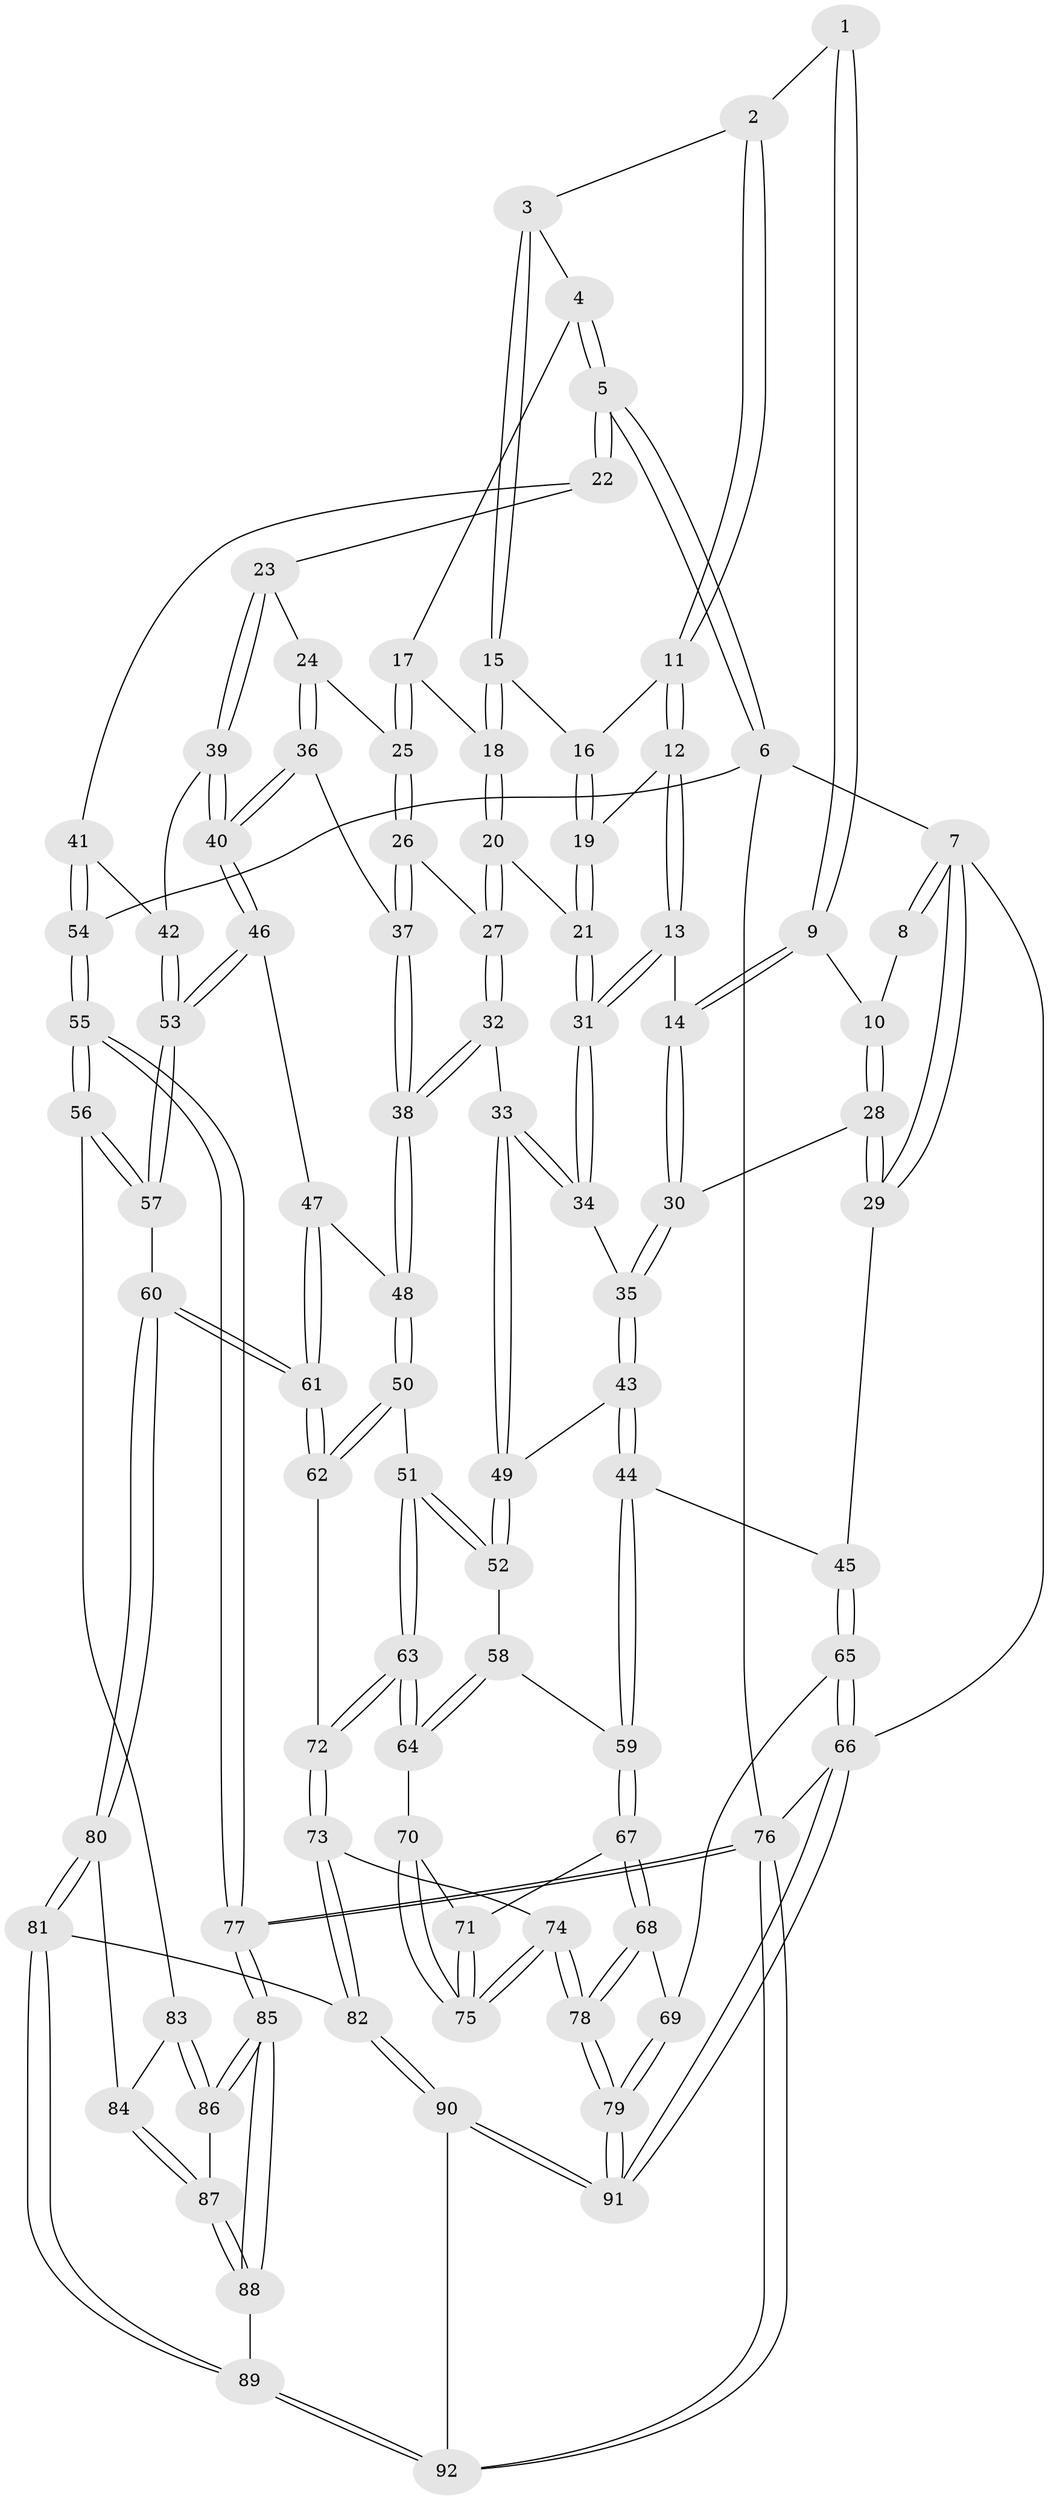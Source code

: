 // coarse degree distribution, {2: 0.13043478260869565, 3: 0.5217391304347826, 5: 0.13043478260869565, 4: 0.1956521739130435, 6: 0.021739130434782608}
// Generated by graph-tools (version 1.1) at 2025/54/03/04/25 22:54:28]
// undirected, 92 vertices, 227 edges
graph export_dot {
  node [color=gray90,style=filled];
  1 [pos="+0.14807503395345817+0"];
  2 [pos="+0.3360213790704331+0"];
  3 [pos="+0.7314183552938697+0"];
  4 [pos="+0.8703294170191674+0"];
  5 [pos="+1+0"];
  6 [pos="+1+0"];
  7 [pos="+0+0"];
  8 [pos="+0.08303211069835999+0"];
  9 [pos="+0.18347651610602989+0.11566956661065371"];
  10 [pos="+0.09277692532557238+0.15031379819456764"];
  11 [pos="+0.3592954692121196+0"];
  12 [pos="+0.36434003516373126+0"];
  13 [pos="+0.32684455988027067+0.12211802444573806"];
  14 [pos="+0.22610302109165517+0.18936877764009327"];
  15 [pos="+0.5721356604759776+0.08335694610289399"];
  16 [pos="+0.5356726583661415+0.05712865362748123"];
  17 [pos="+0.6695451124100263+0.09840363812888513"];
  18 [pos="+0.5902947514416349+0.11581406265487072"];
  19 [pos="+0.47012351916112827+0.14327388306782235"];
  20 [pos="+0.5562353625876965+0.18446453266803253"];
  21 [pos="+0.4777598688253397+0.15960075946190336"];
  22 [pos="+0.9416829780857668+0.11743289512296824"];
  23 [pos="+0.9022565369112349+0.1545128762166705"];
  24 [pos="+0.8274487176067142+0.17445145750185317"];
  25 [pos="+0.7220985605426146+0.18075827746159445"];
  26 [pos="+0.6949639950807726+0.21576501612806193"];
  27 [pos="+0.5582575514322974+0.19060422619080333"];
  28 [pos="+0.08083151874563758+0.1726724992987846"];
  29 [pos="+0+0.26796141388058026"];
  30 [pos="+0.2096761760444777+0.24229330309086305"];
  31 [pos="+0.3919965876182328+0.23020464340575142"];
  32 [pos="+0.5473864286621827+0.3009975661080691"];
  33 [pos="+0.3986189552915142+0.28778025886457675"];
  34 [pos="+0.3882552069988654+0.26746184877403373"];
  35 [pos="+0.21097522670650468+0.254188953440076"];
  36 [pos="+0.7415311847116116+0.3047772272234277"];
  37 [pos="+0.6926259508857813+0.24925268067496928"];
  38 [pos="+0.5758826073560043+0.34202775108926375"];
  39 [pos="+0.8578756613961607+0.3139705878404519"];
  40 [pos="+0.7546385845318283+0.3435713927488361"];
  41 [pos="+0.964515319538219+0.3649776331986664"];
  42 [pos="+0.8782481522708769+0.3491263168057355"];
  43 [pos="+0.18381549088884067+0.3230624021580794"];
  44 [pos="+0.07456309982873097+0.3968017072962926"];
  45 [pos="+0+0.38434499702299163"];
  46 [pos="+0.6948577601512242+0.44671497840502633"];
  47 [pos="+0.6827652901498598+0.4485071281558911"];
  48 [pos="+0.5987778680626057+0.43818479347351136"];
  49 [pos="+0.3572245903295773+0.42161806909387484"];
  50 [pos="+0.5335291582669489+0.4935412745234034"];
  51 [pos="+0.48650180142885086+0.5149783928237757"];
  52 [pos="+0.3605571831803542+0.43224148107805715"];
  53 [pos="+0.8512662854651915+0.5203438421029691"];
  54 [pos="+1+0.5028931790990654"];
  55 [pos="+1+0.6121438062113889"];
  56 [pos="+1+0.6157295236860608"];
  57 [pos="+0.8733470083573107+0.5443863938236173"];
  58 [pos="+0.2426208880066469+0.5285327993915969"];
  59 [pos="+0.20173028166351523+0.5472148837087398"];
  60 [pos="+0.6962503181819576+0.7051797342185605"];
  61 [pos="+0.6955405623870552+0.7046172612475595"];
  62 [pos="+0.6864898736722663+0.7011009150111819"];
  63 [pos="+0.4686988193313085+0.5702607203494096"];
  64 [pos="+0.38370848277504244+0.6088311786417707"];
  65 [pos="+0+0.663184520498354"];
  66 [pos="+0+1"];
  67 [pos="+0.18669465226366547+0.6507126058500302"];
  68 [pos="+0.1669417820812918+0.6696294853658025"];
  69 [pos="+0.04644191321674758+0.686949418088178"];
  70 [pos="+0.3634827305967397+0.6283329705346644"];
  71 [pos="+0.22363812376403397+0.6601564562750443"];
  72 [pos="+0.4996338021781618+0.6965647213843541"];
  73 [pos="+0.46792229421402154+0.7698592226257358"];
  74 [pos="+0.3622386086087091+0.7682790817906574"];
  75 [pos="+0.36050578384599674+0.7655099429306542"];
  76 [pos="+1+1"];
  77 [pos="+1+1"];
  78 [pos="+0.23048270841720278+0.93198302862863"];
  79 [pos="+0.19069805564136408+1"];
  80 [pos="+0.7031997317230406+0.7268543653258395"];
  81 [pos="+0.6336753545962814+0.8675926157594486"];
  82 [pos="+0.52388489161753+0.8852438595661981"];
  83 [pos="+0.9060896814111549+0.7444712290656336"];
  84 [pos="+0.8232441138794112+0.7836929867946762"];
  85 [pos="+1+0.9656995717960418"];
  86 [pos="+0.9231516428057891+0.8779156712002449"];
  87 [pos="+0.8220434119309848+0.8727112390878208"];
  88 [pos="+0.7953348621787533+0.9355011470734665"];
  89 [pos="+0.7518157727621639+0.9775808979629264"];
  90 [pos="+0.37226606352104047+1"];
  91 [pos="+0.1798715583751306+1"];
  92 [pos="+0.7479333287119133+1"];
  1 -- 2;
  1 -- 9;
  1 -- 9;
  2 -- 3;
  2 -- 11;
  2 -- 11;
  3 -- 4;
  3 -- 15;
  3 -- 15;
  4 -- 5;
  4 -- 5;
  4 -- 17;
  5 -- 6;
  5 -- 6;
  5 -- 22;
  5 -- 22;
  6 -- 7;
  6 -- 54;
  6 -- 76;
  7 -- 8;
  7 -- 8;
  7 -- 29;
  7 -- 29;
  7 -- 66;
  8 -- 10;
  9 -- 10;
  9 -- 14;
  9 -- 14;
  10 -- 28;
  10 -- 28;
  11 -- 12;
  11 -- 12;
  11 -- 16;
  12 -- 13;
  12 -- 13;
  12 -- 19;
  13 -- 14;
  13 -- 31;
  13 -- 31;
  14 -- 30;
  14 -- 30;
  15 -- 16;
  15 -- 18;
  15 -- 18;
  16 -- 19;
  16 -- 19;
  17 -- 18;
  17 -- 25;
  17 -- 25;
  18 -- 20;
  18 -- 20;
  19 -- 21;
  19 -- 21;
  20 -- 21;
  20 -- 27;
  20 -- 27;
  21 -- 31;
  21 -- 31;
  22 -- 23;
  22 -- 41;
  23 -- 24;
  23 -- 39;
  23 -- 39;
  24 -- 25;
  24 -- 36;
  24 -- 36;
  25 -- 26;
  25 -- 26;
  26 -- 27;
  26 -- 37;
  26 -- 37;
  27 -- 32;
  27 -- 32;
  28 -- 29;
  28 -- 29;
  28 -- 30;
  29 -- 45;
  30 -- 35;
  30 -- 35;
  31 -- 34;
  31 -- 34;
  32 -- 33;
  32 -- 38;
  32 -- 38;
  33 -- 34;
  33 -- 34;
  33 -- 49;
  33 -- 49;
  34 -- 35;
  35 -- 43;
  35 -- 43;
  36 -- 37;
  36 -- 40;
  36 -- 40;
  37 -- 38;
  37 -- 38;
  38 -- 48;
  38 -- 48;
  39 -- 40;
  39 -- 40;
  39 -- 42;
  40 -- 46;
  40 -- 46;
  41 -- 42;
  41 -- 54;
  41 -- 54;
  42 -- 53;
  42 -- 53;
  43 -- 44;
  43 -- 44;
  43 -- 49;
  44 -- 45;
  44 -- 59;
  44 -- 59;
  45 -- 65;
  45 -- 65;
  46 -- 47;
  46 -- 53;
  46 -- 53;
  47 -- 48;
  47 -- 61;
  47 -- 61;
  48 -- 50;
  48 -- 50;
  49 -- 52;
  49 -- 52;
  50 -- 51;
  50 -- 62;
  50 -- 62;
  51 -- 52;
  51 -- 52;
  51 -- 63;
  51 -- 63;
  52 -- 58;
  53 -- 57;
  53 -- 57;
  54 -- 55;
  54 -- 55;
  55 -- 56;
  55 -- 56;
  55 -- 77;
  55 -- 77;
  56 -- 57;
  56 -- 57;
  56 -- 83;
  57 -- 60;
  58 -- 59;
  58 -- 64;
  58 -- 64;
  59 -- 67;
  59 -- 67;
  60 -- 61;
  60 -- 61;
  60 -- 80;
  60 -- 80;
  61 -- 62;
  61 -- 62;
  62 -- 72;
  63 -- 64;
  63 -- 64;
  63 -- 72;
  63 -- 72;
  64 -- 70;
  65 -- 66;
  65 -- 66;
  65 -- 69;
  66 -- 91;
  66 -- 91;
  66 -- 76;
  67 -- 68;
  67 -- 68;
  67 -- 71;
  68 -- 69;
  68 -- 78;
  68 -- 78;
  69 -- 79;
  69 -- 79;
  70 -- 71;
  70 -- 75;
  70 -- 75;
  71 -- 75;
  71 -- 75;
  72 -- 73;
  72 -- 73;
  73 -- 74;
  73 -- 82;
  73 -- 82;
  74 -- 75;
  74 -- 75;
  74 -- 78;
  74 -- 78;
  76 -- 77;
  76 -- 77;
  76 -- 92;
  76 -- 92;
  77 -- 85;
  77 -- 85;
  78 -- 79;
  78 -- 79;
  79 -- 91;
  79 -- 91;
  80 -- 81;
  80 -- 81;
  80 -- 84;
  81 -- 82;
  81 -- 89;
  81 -- 89;
  82 -- 90;
  82 -- 90;
  83 -- 84;
  83 -- 86;
  83 -- 86;
  84 -- 87;
  84 -- 87;
  85 -- 86;
  85 -- 86;
  85 -- 88;
  85 -- 88;
  86 -- 87;
  87 -- 88;
  87 -- 88;
  88 -- 89;
  89 -- 92;
  89 -- 92;
  90 -- 91;
  90 -- 91;
  90 -- 92;
}
